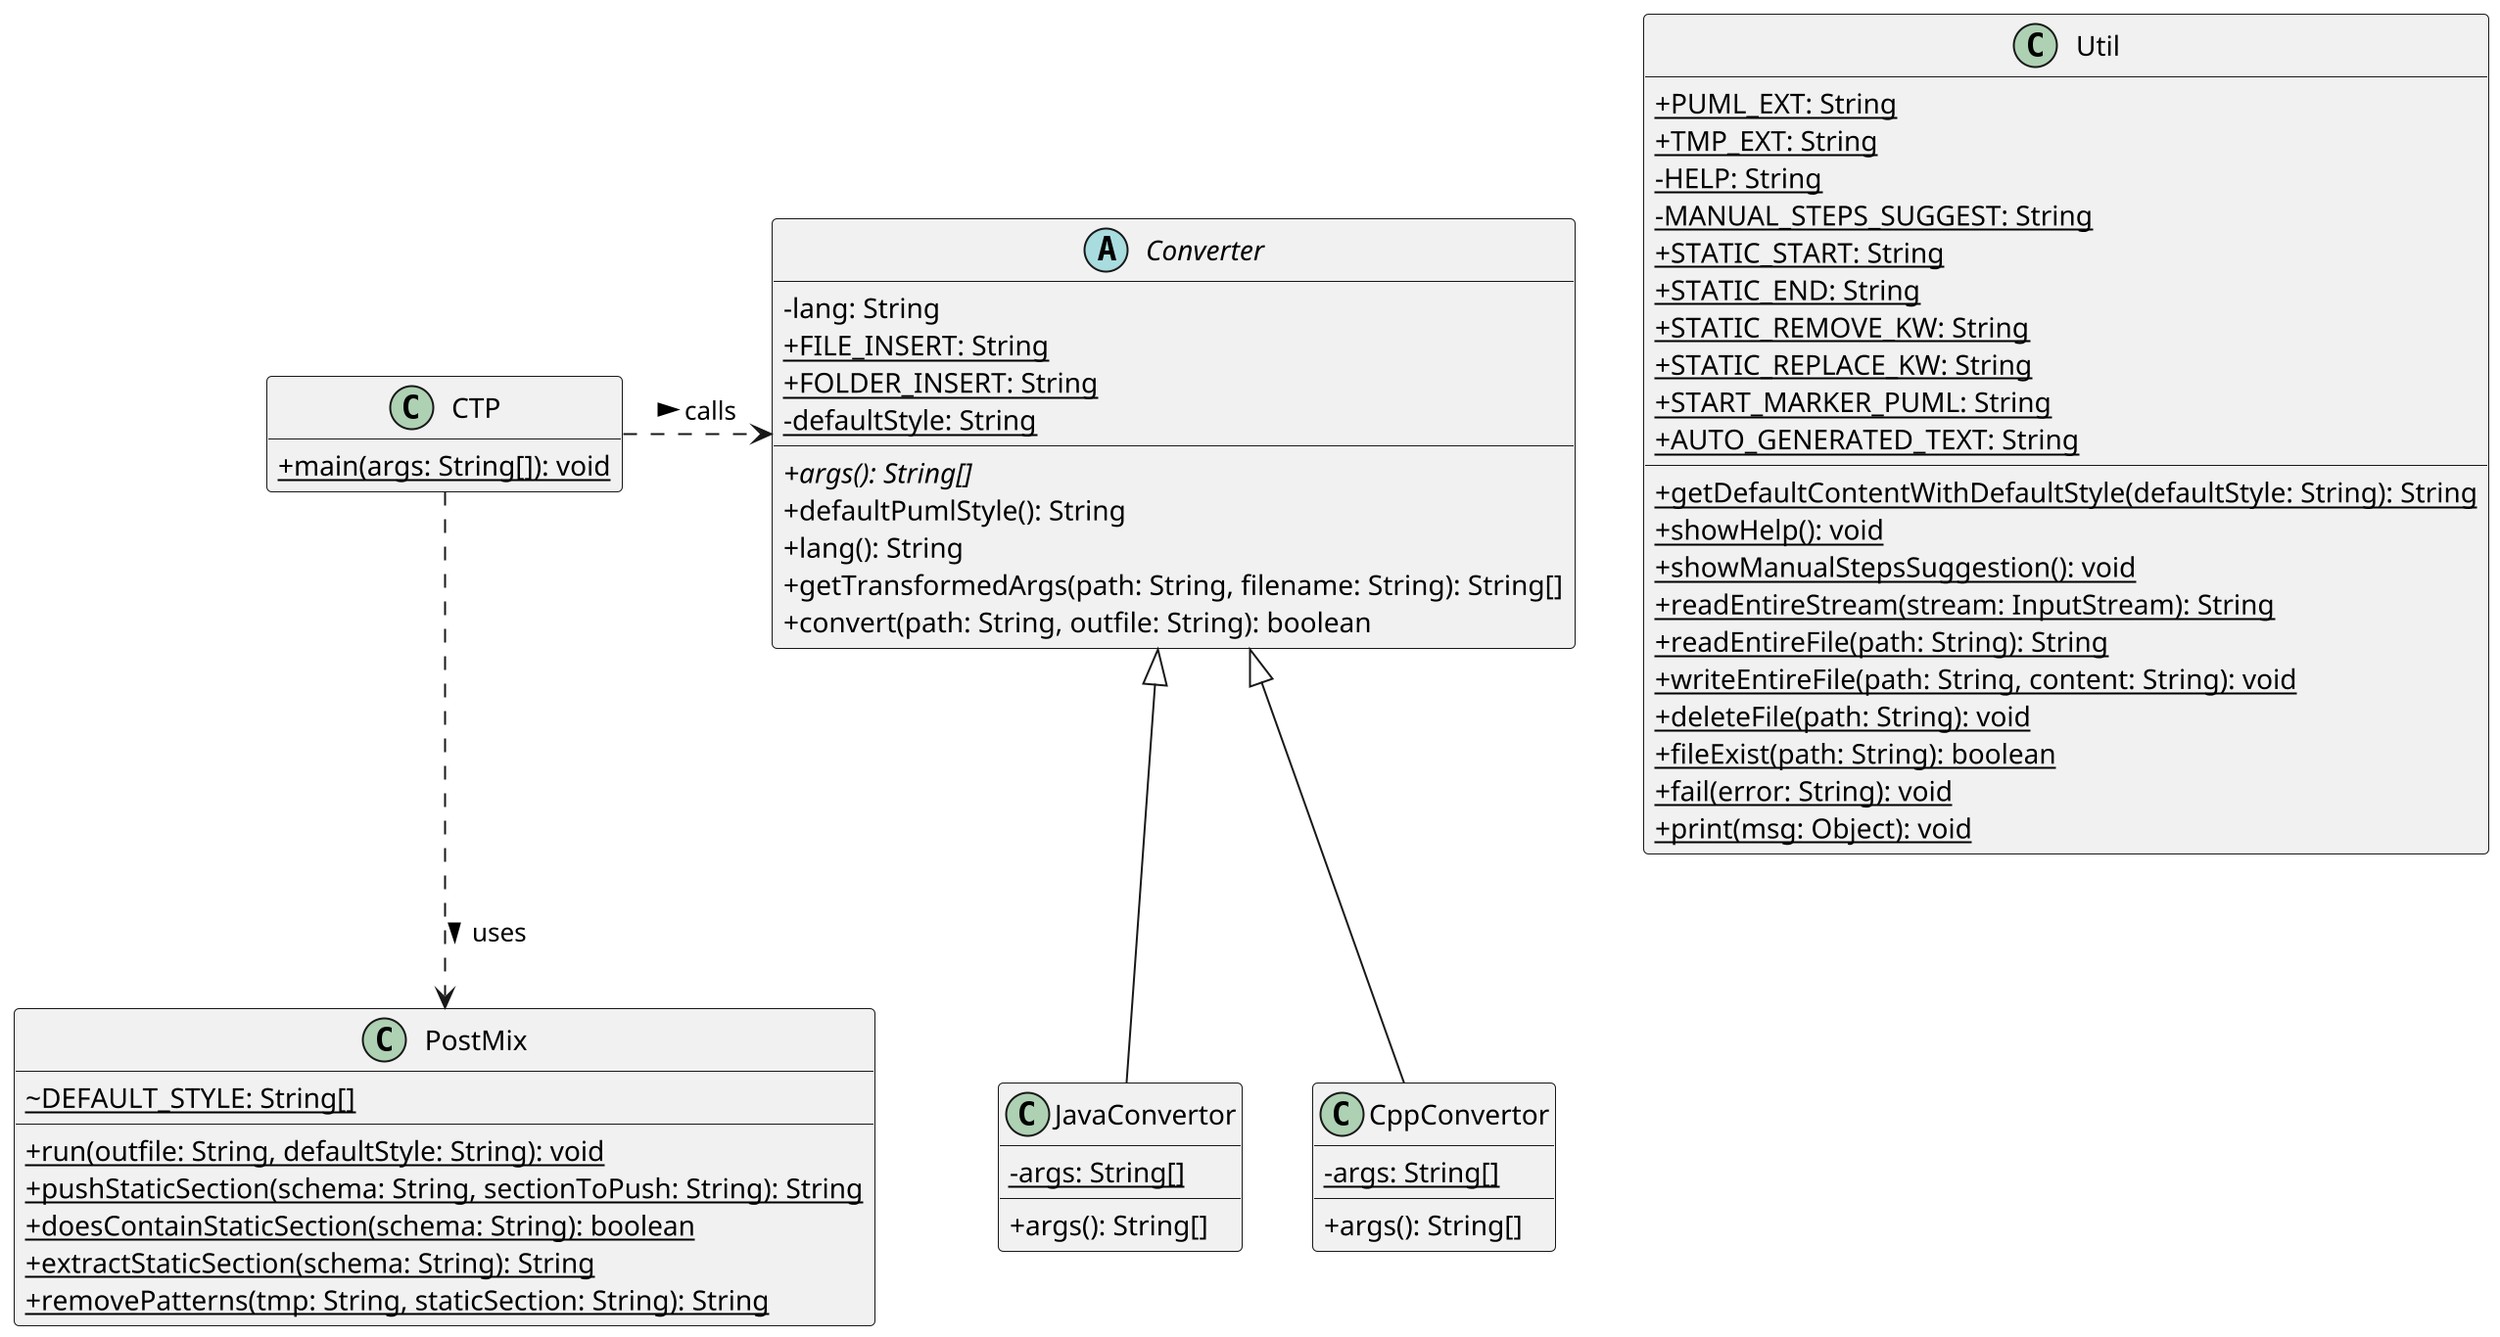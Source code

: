 @startuml

' STATIC
' Generated by CTP - https://github.com/samuelroland/ctp

' Style
hide empty members
skinparam classAttributeIconSize 0
scale 2
' Additions
CTP .down.> PostMix: uses >
CTP .> Converter: calls >
' REMOVE

' ENDSTATIC
abstract class Converter {
	- lang: String
	+ {static} FILE_INSERT: String
	+ {static} FOLDER_INSERT: String
	- {static} defaultStyle: String
	+ {abstract}args(): String[]
	+ defaultPumlStyle(): String
	+ lang(): String
	+ getTransformedArgs(path: String, filename: String): String[]
	+ convert(path: String, outfile: String): boolean
}


class PostMix {
	~ {static} DEFAULT_STYLE: String[]
	+ {static} run(outfile: String, defaultStyle: String): void
	+ {static} pushStaticSection(schema: String, sectionToPush: String): String
	+ {static} doesContainStaticSection(schema: String): boolean
	+ {static} extractStaticSection(schema: String): String
	+ {static} removePatterns(tmp: String, staticSection: String): String
}


class Util {
	+ {static} PUML_EXT: String
	+ {static} TMP_EXT: String
	- {static} HELP: String
	- {static} MANUAL_STEPS_SUGGEST: String
	+ {static} STATIC_START: String
	+ {static} STATIC_END: String
	+ {static} STATIC_REMOVE_KW: String
	+ {static} STATIC_REPLACE_KW: String
	+ {static} START_MARKER_PUML: String
	+ {static} AUTO_GENERATED_TEXT: String
	+ {static} getDefaultContentWithDefaultStyle(defaultStyle: String): String
	+ {static} showHelp(): void
	+ {static} showManualStepsSuggestion(): void
	+ {static} readEntireStream(stream: InputStream): String
	+ {static} readEntireFile(path: String): String
	+ {static} writeEntireFile(path: String, content: String): void
	+ {static} deleteFile(path: String): void
	+ {static} fileExist(path: String): boolean
	+ {static} fail(error: String): void
	+ {static} print(msg: Object): void
}


class JavaConvertor {
	- {static} args: String[]
	+ args(): String[]
}


class CTP {
	+ {static} main(args: String[]): void
}

class CppConvertor {
	- {static} args: String[]
	+ args(): String[]
}




Converter <|-- JavaConvertor
Converter <|-- CppConvertor
@enduml
